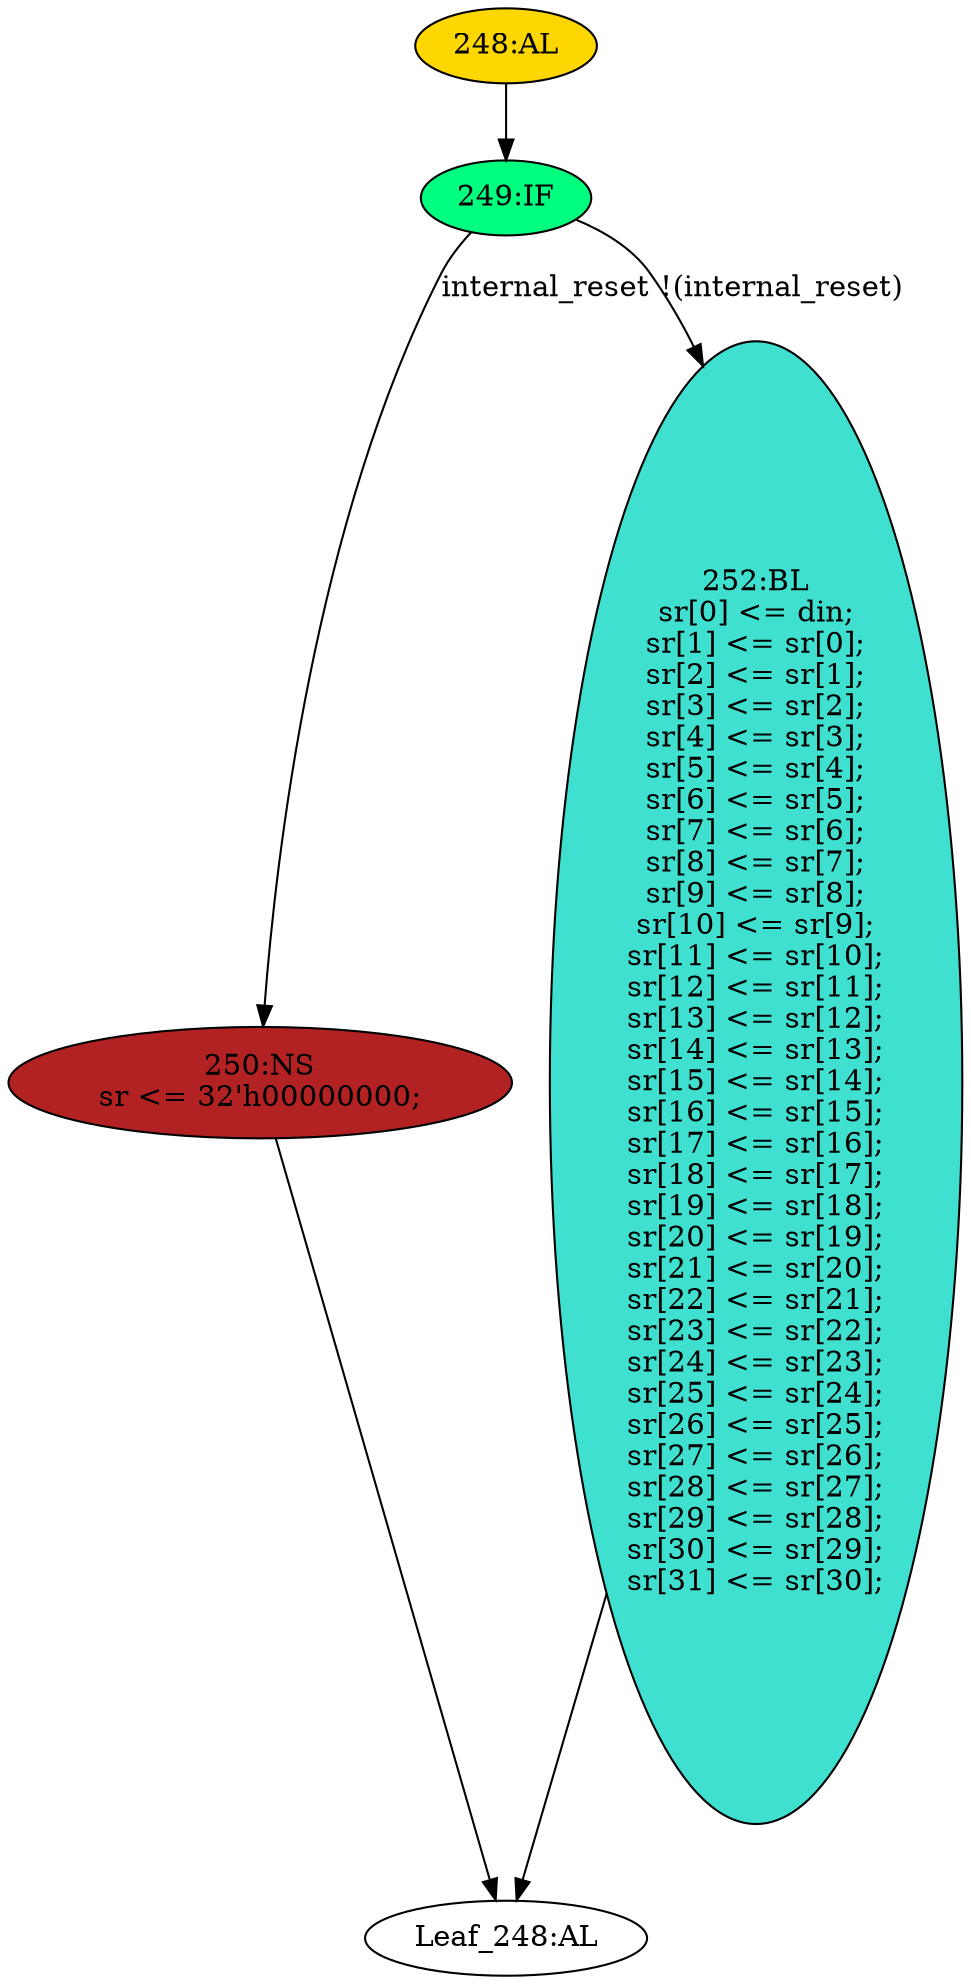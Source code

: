 strict digraph "" {
	node [label="\N"];
	"248:AL"	 [ast="<pyverilog.vparser.ast.Always object at 0x7f1e4d7e8090>",
		clk_sens=False,
		fillcolor=gold,
		label="248:AL",
		sens="['cclk', 'internal_reset']",
		statements="[]",
		style=filled,
		typ=Always,
		use_var="['internal_reset', 'din', 'sr']"];
	"249:IF"	 [ast="<pyverilog.vparser.ast.IfStatement object at 0x7f1e4d7e8250>",
		fillcolor=springgreen,
		label="249:IF",
		statements="[]",
		style=filled,
		typ=IfStatement];
	"248:AL" -> "249:IF"	 [cond="[]",
		lineno=None];
	"250:NS"	 [ast="<pyverilog.vparser.ast.NonblockingSubstitution object at 0x7f1e4d796ad0>",
		fillcolor=firebrick,
		label="250:NS
sr <= 32'h00000000;",
		statements="[<pyverilog.vparser.ast.NonblockingSubstitution object at 0x7f1e4d796ad0>]",
		style=filled,
		typ=NonblockingSubstitution];
	"Leaf_248:AL"	 [def_var="['sr']",
		label="Leaf_248:AL"];
	"250:NS" -> "Leaf_248:AL"	 [cond="[]",
		lineno=None];
	"252:BL"	 [ast="<pyverilog.vparser.ast.Block object at 0x7f1e4d7e8290>",
		fillcolor=turquoise,
		label="252:BL
sr[0] <= din;
sr[1] <= sr[0];
sr[2] <= sr[1];
sr[3] <= sr[2];
sr[4] <= sr[3];
sr[5] <= sr[4];
sr[6] <= sr[5];
sr[7] <= sr[\
6];
sr[8] <= sr[7];
sr[9] <= sr[8];
sr[10] <= sr[9];
sr[11] <= sr[10];
sr[12] <= sr[11];
sr[13] <= sr[12];
sr[14] <= sr[13];
sr[\
15] <= sr[14];
sr[16] <= sr[15];
sr[17] <= sr[16];
sr[18] <= sr[17];
sr[19] <= sr[18];
sr[20] <= sr[19];
sr[21] <= sr[20];
sr[22] <= \
sr[21];
sr[23] <= sr[22];
sr[24] <= sr[23];
sr[25] <= sr[24];
sr[26] <= sr[25];
sr[27] <= sr[26];
sr[28] <= sr[27];
sr[29] <= sr[\
28];
sr[30] <= sr[29];
sr[31] <= sr[30];",
		statements="[<pyverilog.vparser.ast.NonblockingSubstitution object at 0x7f1e4d7e82d0>, <pyverilog.vparser.ast.NonblockingSubstitution object \
at 0x7f1e4d7e84d0>, <pyverilog.vparser.ast.NonblockingSubstitution object at 0x7f1e4d7e86d0>, <pyverilog.vparser.ast.NonblockingSubstitution \
object at 0x7f1e4d7e8950>, <pyverilog.vparser.ast.NonblockingSubstitution object at 0x7f1e4d7e8b10>, <pyverilog.vparser.ast.NonblockingSubstitution \
object at 0x7f1e4d7e8d10>, <pyverilog.vparser.ast.NonblockingSubstitution object at 0x7f1e4d7e8f90>, <pyverilog.vparser.ast.NonblockingSubstitution \
object at 0x7f1e4d7f11d0>, <pyverilog.vparser.ast.NonblockingSubstitution object at 0x7f1e4d7f1410>, <pyverilog.vparser.ast.NonblockingSubstitution \
object at 0x7f1e4d7f1650>, <pyverilog.vparser.ast.NonblockingSubstitution object at 0x7f1e4d7f1890>, <pyverilog.vparser.ast.NonblockingSubstitution \
object at 0x7f1e4d7f1ad0>, <pyverilog.vparser.ast.NonblockingSubstitution object at 0x7f1e4d7f1d10>, <pyverilog.vparser.ast.NonblockingSubstitution \
object at 0x7f1e4d7f1f50>, <pyverilog.vparser.ast.NonblockingSubstitution object at 0x7f1e4d7fb1d0>, <pyverilog.vparser.ast.NonblockingSubstitution \
object at 0x7f1e4d7fb410>, <pyverilog.vparser.ast.NonblockingSubstitution object at 0x7f1e4d7fb650>, <pyverilog.vparser.ast.NonblockingSubstitution \
object at 0x7f1e4d7fb890>, <pyverilog.vparser.ast.NonblockingSubstitution object at 0x7f1e4d7fbad0>, <pyverilog.vparser.ast.NonblockingSubstitution \
object at 0x7f1e4d7fbd10>, <pyverilog.vparser.ast.NonblockingSubstitution object at 0x7f1e4d7fbf50>, <pyverilog.vparser.ast.NonblockingSubstitution \
object at 0x7f1e4d8061d0>, <pyverilog.vparser.ast.NonblockingSubstitution object at 0x7f1e4d806410>, <pyverilog.vparser.ast.NonblockingSubstitution \
object at 0x7f1e4d806650>, <pyverilog.vparser.ast.NonblockingSubstitution object at 0x7f1e4d806890>, <pyverilog.vparser.ast.NonblockingSubstitution \
object at 0x7f1e4d806ad0>, <pyverilog.vparser.ast.NonblockingSubstitution object at 0x7f1e4d806d10>, <pyverilog.vparser.ast.NonblockingSubstitution \
object at 0x7f1e4d806f50>, <pyverilog.vparser.ast.NonblockingSubstitution object at 0x7f1e4d7961d0>, <pyverilog.vparser.ast.NonblockingSubstitution \
object at 0x7f1e4d796410>, <pyverilog.vparser.ast.NonblockingSubstitution object at 0x7f1e4d796650>, <pyverilog.vparser.ast.NonblockingSubstitution \
object at 0x7f1e4d796890>]",
		style=filled,
		typ=Block];
	"252:BL" -> "Leaf_248:AL"	 [cond="[]",
		lineno=None];
	"249:IF" -> "250:NS"	 [cond="['internal_reset']",
		label=internal_reset,
		lineno=249];
	"249:IF" -> "252:BL"	 [cond="['internal_reset']",
		label="!(internal_reset)",
		lineno=249];
}

